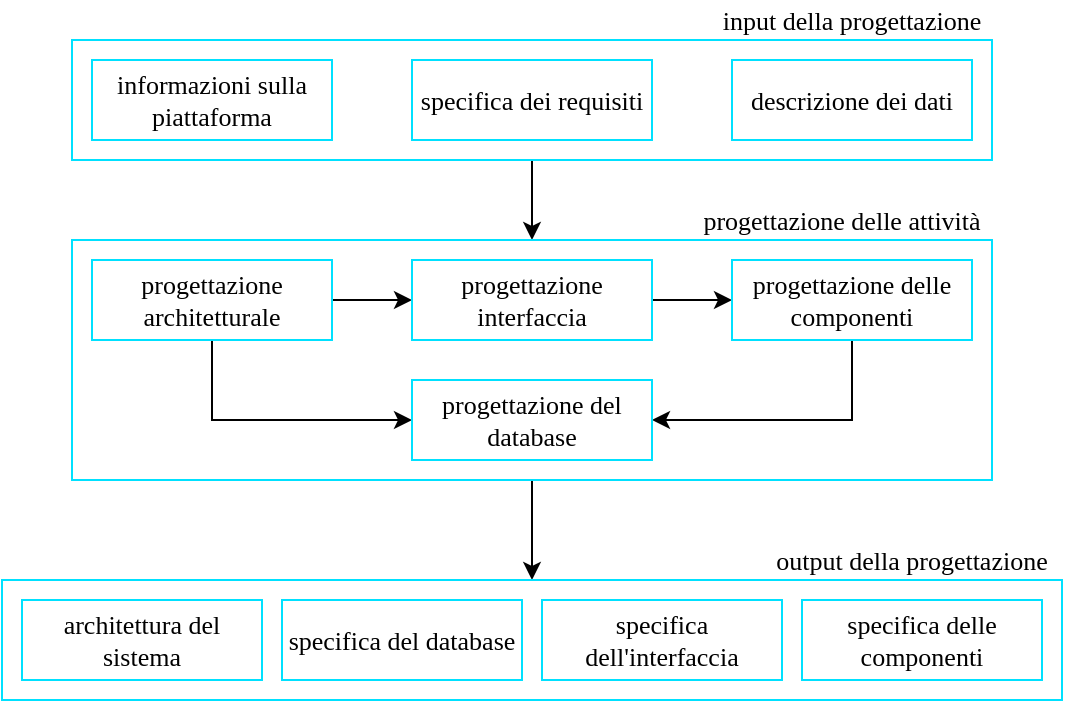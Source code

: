 <mxfile version="24.7.17">
  <diagram name="Pagina-1" id="OyTJvLOr1P731KIHwKXK">
    <mxGraphModel dx="811" dy="470" grid="1" gridSize="10" guides="1" tooltips="1" connect="1" arrows="1" fold="1" page="1" pageScale="1" pageWidth="827" pageHeight="1169" math="0" shadow="0">
      <root>
        <mxCell id="0" />
        <mxCell id="1" parent="0" />
        <mxCell id="454eIIF7kf_GoojwbF-6-18" style="edgeStyle=orthogonalEdgeStyle;rounded=0;orthogonalLoop=1;jettySize=auto;html=1;entryX=0.5;entryY=0;entryDx=0;entryDy=0;fontFamily=Times New Roman;fontSize=13;" edge="1" parent="1" source="454eIIF7kf_GoojwbF-6-8" target="454eIIF7kf_GoojwbF-6-14">
          <mxGeometry relative="1" as="geometry" />
        </mxCell>
        <mxCell id="454eIIF7kf_GoojwbF-6-8" value="" style="rounded=0;whiteSpace=wrap;html=1;fillColor=none;strokeColor=#00e1ff;fontFamily=Times New Roman;fontSize=13;" vertex="1" parent="1">
          <mxGeometry x="270" y="310" width="460" height="60" as="geometry" />
        </mxCell>
        <mxCell id="454eIIF7kf_GoojwbF-6-9" value="informazioni sulla piattaforma" style="rounded=0;whiteSpace=wrap;html=1;fillColor=none;strokeColor=#00e1ff;fontFamily=Times New Roman;fontSize=13;" vertex="1" parent="1">
          <mxGeometry x="280" y="320" width="120" height="40" as="geometry" />
        </mxCell>
        <mxCell id="454eIIF7kf_GoojwbF-6-10" value="specifica dei requisiti" style="rounded=0;whiteSpace=wrap;html=1;fillColor=none;strokeColor=#00e1ff;fontFamily=Times New Roman;fontSize=13;" vertex="1" parent="1">
          <mxGeometry x="440" y="320" width="120" height="40" as="geometry" />
        </mxCell>
        <mxCell id="454eIIF7kf_GoojwbF-6-11" value="descrizione dei dati" style="rounded=0;whiteSpace=wrap;html=1;fillColor=none;strokeColor=#00e1ff;fontFamily=Times New Roman;fontSize=13;" vertex="1" parent="1">
          <mxGeometry x="600" y="320" width="120" height="40" as="geometry" />
        </mxCell>
        <mxCell id="454eIIF7kf_GoojwbF-6-12" value="input della progettazione" style="text;html=1;align=center;verticalAlign=middle;whiteSpace=wrap;rounded=0;fontFamily=Times New Roman;fontSize=13;" vertex="1" parent="1">
          <mxGeometry x="590" y="290" width="140" height="20" as="geometry" />
        </mxCell>
        <mxCell id="454eIIF7kf_GoojwbF-6-13" value="progettazione delle attività" style="text;html=1;align=center;verticalAlign=middle;whiteSpace=wrap;rounded=0;fontFamily=Times New Roman;fontSize=13;" vertex="1" parent="1">
          <mxGeometry x="580" y="390" width="150" height="20" as="geometry" />
        </mxCell>
        <mxCell id="454eIIF7kf_GoojwbF-6-38" style="edgeStyle=orthogonalEdgeStyle;rounded=0;orthogonalLoop=1;jettySize=auto;html=1;entryX=0.5;entryY=0;entryDx=0;entryDy=0;fontFamily=Times New Roman;fontSize=13;" edge="1" parent="1" source="454eIIF7kf_GoojwbF-6-14" target="454eIIF7kf_GoojwbF-6-31">
          <mxGeometry relative="1" as="geometry" />
        </mxCell>
        <mxCell id="454eIIF7kf_GoojwbF-6-14" value="" style="rounded=0;whiteSpace=wrap;html=1;fillColor=none;strokeColor=#00e1ff;fontFamily=Times New Roman;fontSize=13;" vertex="1" parent="1">
          <mxGeometry x="270" y="410" width="460" height="120" as="geometry" />
        </mxCell>
        <mxCell id="454eIIF7kf_GoojwbF-6-21" style="edgeStyle=orthogonalEdgeStyle;rounded=0;orthogonalLoop=1;jettySize=auto;html=1;entryX=0;entryY=0.5;entryDx=0;entryDy=0;fontFamily=Times New Roman;fontSize=13;" edge="1" parent="1" source="454eIIF7kf_GoojwbF-6-15" target="454eIIF7kf_GoojwbF-6-16">
          <mxGeometry relative="1" as="geometry" />
        </mxCell>
        <mxCell id="454eIIF7kf_GoojwbF-6-24" style="edgeStyle=orthogonalEdgeStyle;rounded=0;orthogonalLoop=1;jettySize=auto;html=1;entryX=0;entryY=0.5;entryDx=0;entryDy=0;fontFamily=Times New Roman;fontSize=13;" edge="1" parent="1" source="454eIIF7kf_GoojwbF-6-15" target="454eIIF7kf_GoojwbF-6-20">
          <mxGeometry relative="1" as="geometry">
            <Array as="points">
              <mxPoint x="340" y="500" />
            </Array>
          </mxGeometry>
        </mxCell>
        <mxCell id="454eIIF7kf_GoojwbF-6-15" value="progettazione architetturale" style="rounded=0;whiteSpace=wrap;html=1;fillColor=none;strokeColor=#00e1ff;fontFamily=Times New Roman;fontSize=13;" vertex="1" parent="1">
          <mxGeometry x="280" y="420" width="120" height="40" as="geometry" />
        </mxCell>
        <mxCell id="454eIIF7kf_GoojwbF-6-22" style="edgeStyle=orthogonalEdgeStyle;rounded=0;orthogonalLoop=1;jettySize=auto;html=1;entryX=0;entryY=0.5;entryDx=0;entryDy=0;fontFamily=Times New Roman;fontSize=13;" edge="1" parent="1" source="454eIIF7kf_GoojwbF-6-16" target="454eIIF7kf_GoojwbF-6-17">
          <mxGeometry relative="1" as="geometry" />
        </mxCell>
        <mxCell id="454eIIF7kf_GoojwbF-6-16" value="progettazione interfaccia" style="rounded=0;whiteSpace=wrap;html=1;fillColor=none;strokeColor=#00e1ff;fontFamily=Times New Roman;fontSize=13;" vertex="1" parent="1">
          <mxGeometry x="440" y="420" width="120" height="40" as="geometry" />
        </mxCell>
        <mxCell id="454eIIF7kf_GoojwbF-6-23" style="edgeStyle=orthogonalEdgeStyle;rounded=0;orthogonalLoop=1;jettySize=auto;html=1;entryX=1;entryY=0.5;entryDx=0;entryDy=0;fontFamily=Times New Roman;fontSize=13;" edge="1" parent="1" source="454eIIF7kf_GoojwbF-6-17" target="454eIIF7kf_GoojwbF-6-20">
          <mxGeometry relative="1" as="geometry">
            <Array as="points">
              <mxPoint x="660" y="500" />
            </Array>
          </mxGeometry>
        </mxCell>
        <mxCell id="454eIIF7kf_GoojwbF-6-17" value="progettazione delle componenti" style="rounded=0;whiteSpace=wrap;html=1;fillColor=none;strokeColor=#00e1ff;fontFamily=Times New Roman;fontSize=13;" vertex="1" parent="1">
          <mxGeometry x="600" y="420" width="120" height="40" as="geometry" />
        </mxCell>
        <mxCell id="454eIIF7kf_GoojwbF-6-20" value="progettazione del database" style="rounded=0;whiteSpace=wrap;html=1;fillColor=none;strokeColor=#00e1ff;perimeterSpacing=0;fontFamily=Times New Roman;fontSize=13;" vertex="1" parent="1">
          <mxGeometry x="440" y="480" width="120" height="40" as="geometry" />
        </mxCell>
        <mxCell id="454eIIF7kf_GoojwbF-6-31" value="" style="rounded=0;whiteSpace=wrap;html=1;fillColor=none;strokeColor=#00e1ff;fontFamily=Times New Roman;fontSize=13;" vertex="1" parent="1">
          <mxGeometry x="235" y="580" width="530" height="60" as="geometry" />
        </mxCell>
        <mxCell id="454eIIF7kf_GoojwbF-6-32" value="architettura del sistema" style="rounded=0;whiteSpace=wrap;html=1;fillColor=none;strokeColor=#00e1ff;fontFamily=Times New Roman;fontSize=13;" vertex="1" parent="1">
          <mxGeometry x="245" y="590" width="120" height="40" as="geometry" />
        </mxCell>
        <mxCell id="454eIIF7kf_GoojwbF-6-33" value="specifica del database" style="rounded=0;whiteSpace=wrap;html=1;fillColor=none;strokeColor=#00e1ff;fontFamily=Times New Roman;fontSize=13;" vertex="1" parent="1">
          <mxGeometry x="375" y="590" width="120" height="40" as="geometry" />
        </mxCell>
        <mxCell id="454eIIF7kf_GoojwbF-6-34" value="specifica dell&#39;interfaccia" style="rounded=0;whiteSpace=wrap;html=1;fillColor=none;strokeColor=#00e1ff;fontFamily=Times New Roman;fontSize=13;" vertex="1" parent="1">
          <mxGeometry x="505" y="590" width="120" height="40" as="geometry" />
        </mxCell>
        <mxCell id="454eIIF7kf_GoojwbF-6-35" value="output della progettazione" style="text;html=1;align=center;verticalAlign=middle;whiteSpace=wrap;rounded=0;fontFamily=Times New Roman;fontSize=13;" vertex="1" parent="1">
          <mxGeometry x="615" y="560" width="150" height="20" as="geometry" />
        </mxCell>
        <mxCell id="454eIIF7kf_GoojwbF-6-37" value="specifica delle componenti" style="rounded=0;whiteSpace=wrap;html=1;fillColor=none;strokeColor=#00e1ff;fontFamily=Times New Roman;fontSize=13;" vertex="1" parent="1">
          <mxGeometry x="635" y="590" width="120" height="40" as="geometry" />
        </mxCell>
      </root>
    </mxGraphModel>
  </diagram>
</mxfile>
